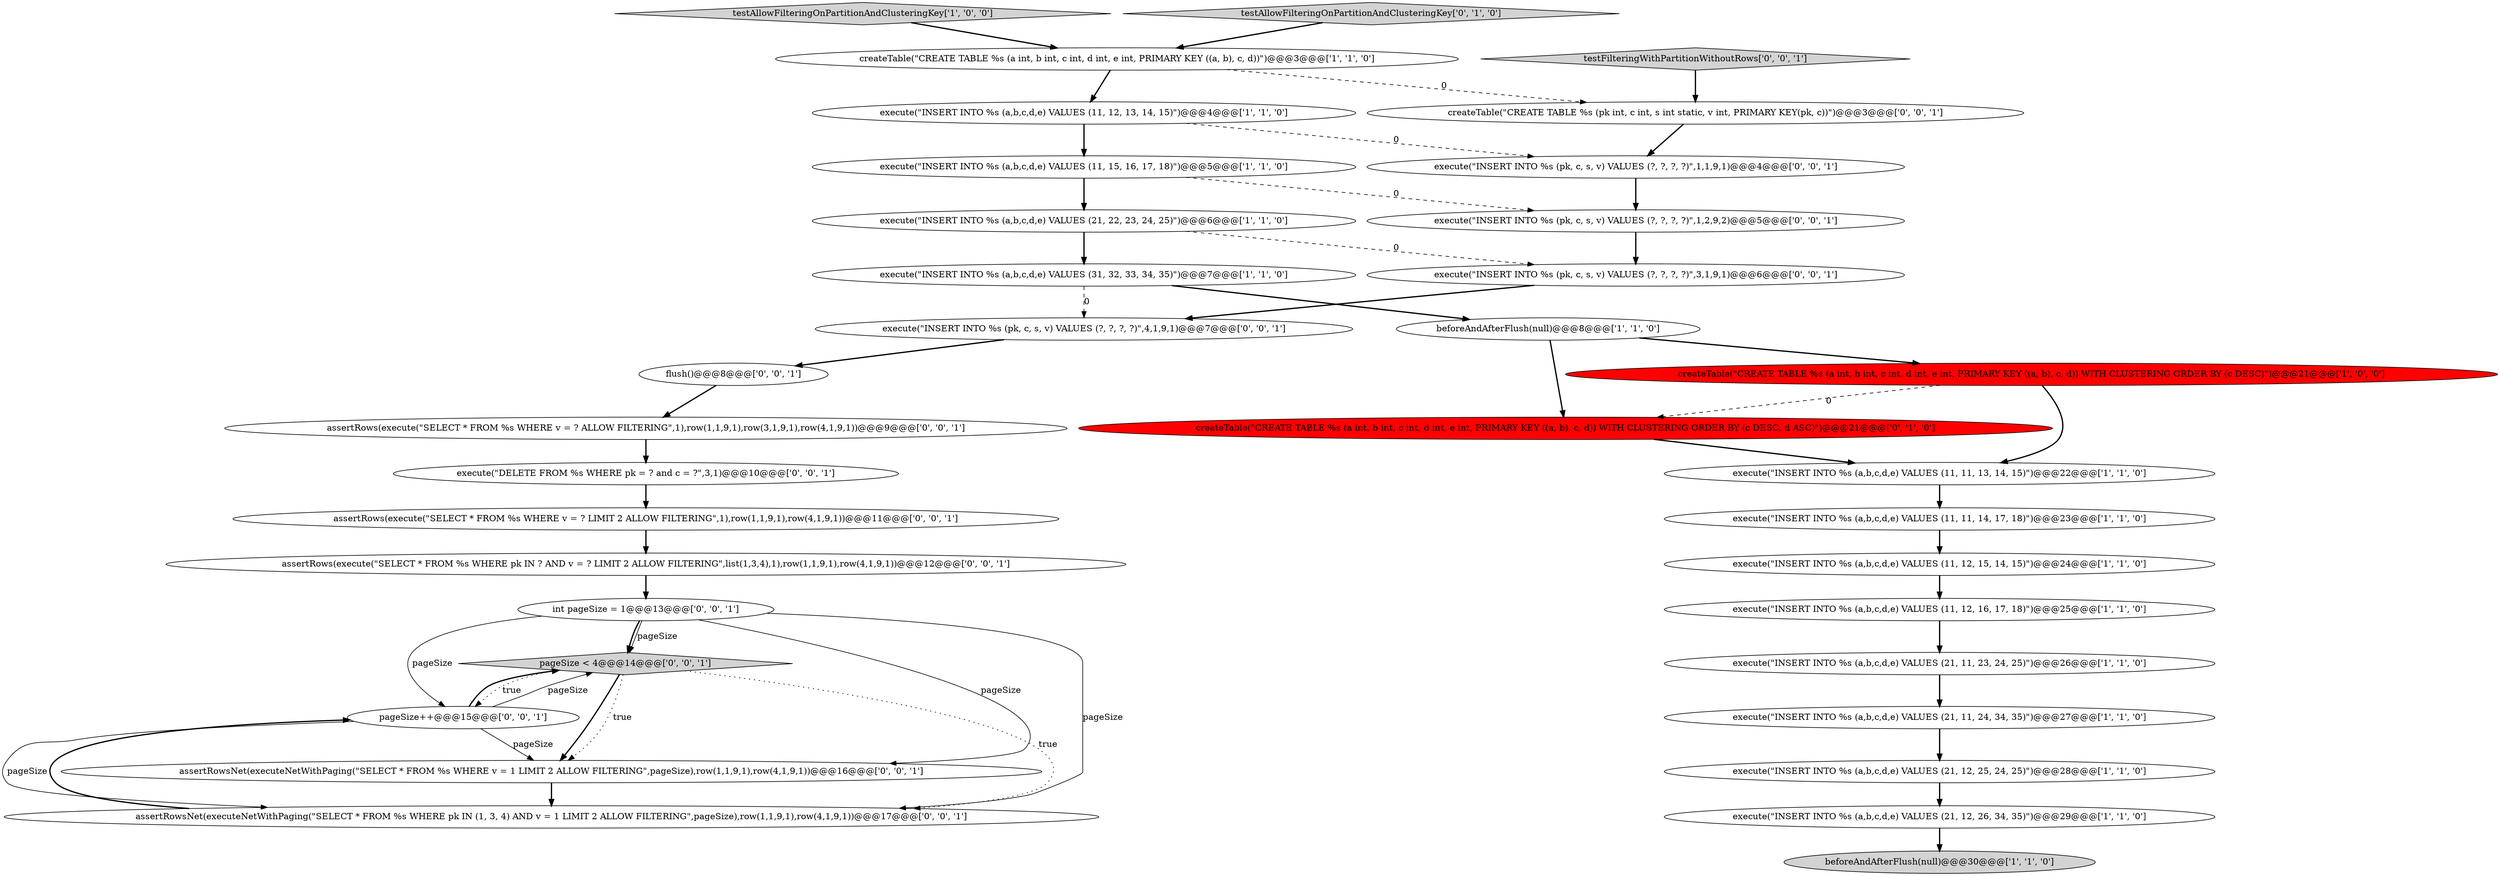 digraph {
28 [style = filled, label = "createTable(\"CREATE TABLE %s (pk int, c int, s int static, v int, PRIMARY KEY(pk, c))\")@@@3@@@['0', '0', '1']", fillcolor = white, shape = ellipse image = "AAA0AAABBB3BBB"];
5 [style = filled, label = "beforeAndAfterFlush(null)@@@30@@@['1', '1', '0']", fillcolor = lightgray, shape = ellipse image = "AAA0AAABBB1BBB"];
12 [style = filled, label = "createTable(\"CREATE TABLE %s (a int, b int, c int, d int, e int, PRIMARY KEY ((a, b), c, d))\")@@@3@@@['1', '1', '0']", fillcolor = white, shape = ellipse image = "AAA0AAABBB1BBB"];
32 [style = filled, label = "pageSize < 4@@@14@@@['0', '0', '1']", fillcolor = lightgray, shape = diamond image = "AAA0AAABBB3BBB"];
27 [style = filled, label = "assertRows(execute(\"SELECT * FROM %s WHERE v = ? LIMIT 2 ALLOW FILTERING\",1),row(1,1,9,1),row(4,1,9,1))@@@11@@@['0', '0', '1']", fillcolor = white, shape = ellipse image = "AAA0AAABBB3BBB"];
29 [style = filled, label = "pageSize++@@@15@@@['0', '0', '1']", fillcolor = white, shape = ellipse image = "AAA0AAABBB3BBB"];
31 [style = filled, label = "execute(\"INSERT INTO %s (pk, c, s, v) VALUES (?, ?, ?, ?)\",3,1,9,1)@@@6@@@['0', '0', '1']", fillcolor = white, shape = ellipse image = "AAA0AAABBB3BBB"];
11 [style = filled, label = "execute(\"INSERT INTO %s (a,b,c,d,e) VALUES (11, 12, 15, 14, 15)\")@@@24@@@['1', '1', '0']", fillcolor = white, shape = ellipse image = "AAA0AAABBB1BBB"];
16 [style = filled, label = "execute(\"INSERT INTO %s (a,b,c,d,e) VALUES (21, 12, 26, 34, 35)\")@@@29@@@['1', '1', '0']", fillcolor = white, shape = ellipse image = "AAA0AAABBB1BBB"];
10 [style = filled, label = "execute(\"INSERT INTO %s (a,b,c,d,e) VALUES (31, 32, 33, 34, 35)\")@@@7@@@['1', '1', '0']", fillcolor = white, shape = ellipse image = "AAA0AAABBB1BBB"];
30 [style = filled, label = "assertRowsNet(executeNetWithPaging(\"SELECT * FROM %s WHERE v = 1 LIMIT 2 ALLOW FILTERING\",pageSize),row(1,1,9,1),row(4,1,9,1))@@@16@@@['0', '0', '1']", fillcolor = white, shape = ellipse image = "AAA0AAABBB3BBB"];
34 [style = filled, label = "execute(\"INSERT INTO %s (pk, c, s, v) VALUES (?, ?, ?, ?)\",1,2,9,2)@@@5@@@['0', '0', '1']", fillcolor = white, shape = ellipse image = "AAA0AAABBB3BBB"];
20 [style = filled, label = "testFilteringWithPartitionWithoutRows['0', '0', '1']", fillcolor = lightgray, shape = diamond image = "AAA0AAABBB3BBB"];
2 [style = filled, label = "execute(\"INSERT INTO %s (a,b,c,d,e) VALUES (21, 11, 23, 24, 25)\")@@@26@@@['1', '1', '0']", fillcolor = white, shape = ellipse image = "AAA0AAABBB1BBB"];
18 [style = filled, label = "createTable(\"CREATE TABLE %s (a int, b int, c int, d int, e int, PRIMARY KEY ((a, b), c, d)) WITH CLUSTERING ORDER BY (c DESC, d ASC)\")@@@21@@@['0', '1', '0']", fillcolor = red, shape = ellipse image = "AAA1AAABBB2BBB"];
33 [style = filled, label = "assertRowsNet(executeNetWithPaging(\"SELECT * FROM %s WHERE pk IN (1, 3, 4) AND v = 1 LIMIT 2 ALLOW FILTERING\",pageSize),row(1,1,9,1),row(4,1,9,1))@@@17@@@['0', '0', '1']", fillcolor = white, shape = ellipse image = "AAA0AAABBB3BBB"];
8 [style = filled, label = "testAllowFilteringOnPartitionAndClusteringKey['1', '0', '0']", fillcolor = lightgray, shape = diamond image = "AAA0AAABBB1BBB"];
24 [style = filled, label = "int pageSize = 1@@@13@@@['0', '0', '1']", fillcolor = white, shape = ellipse image = "AAA0AAABBB3BBB"];
17 [style = filled, label = "testAllowFilteringOnPartitionAndClusteringKey['0', '1', '0']", fillcolor = lightgray, shape = diamond image = "AAA0AAABBB2BBB"];
7 [style = filled, label = "execute(\"INSERT INTO %s (a,b,c,d,e) VALUES (11, 15, 16, 17, 18)\")@@@5@@@['1', '1', '0']", fillcolor = white, shape = ellipse image = "AAA0AAABBB1BBB"];
13 [style = filled, label = "execute(\"INSERT INTO %s (a,b,c,d,e) VALUES (11, 11, 13, 14, 15)\")@@@22@@@['1', '1', '0']", fillcolor = white, shape = ellipse image = "AAA0AAABBB1BBB"];
19 [style = filled, label = "flush()@@@8@@@['0', '0', '1']", fillcolor = white, shape = ellipse image = "AAA0AAABBB3BBB"];
6 [style = filled, label = "execute(\"INSERT INTO %s (a,b,c,d,e) VALUES (11, 11, 14, 17, 18)\")@@@23@@@['1', '1', '0']", fillcolor = white, shape = ellipse image = "AAA0AAABBB1BBB"];
3 [style = filled, label = "beforeAndAfterFlush(null)@@@8@@@['1', '1', '0']", fillcolor = white, shape = ellipse image = "AAA0AAABBB1BBB"];
0 [style = filled, label = "execute(\"INSERT INTO %s (a,b,c,d,e) VALUES (21, 12, 25, 24, 25)\")@@@28@@@['1', '1', '0']", fillcolor = white, shape = ellipse image = "AAA0AAABBB1BBB"];
21 [style = filled, label = "assertRows(execute(\"SELECT * FROM %s WHERE v = ? ALLOW FILTERING\",1),row(1,1,9,1),row(3,1,9,1),row(4,1,9,1))@@@9@@@['0', '0', '1']", fillcolor = white, shape = ellipse image = "AAA0AAABBB3BBB"];
9 [style = filled, label = "execute(\"INSERT INTO %s (a,b,c,d,e) VALUES (11, 12, 16, 17, 18)\")@@@25@@@['1', '1', '0']", fillcolor = white, shape = ellipse image = "AAA0AAABBB1BBB"];
4 [style = filled, label = "createTable(\"CREATE TABLE %s (a int, b int, c int, d int, e int, PRIMARY KEY ((a, b), c, d)) WITH CLUSTERING ORDER BY (c DESC)\")@@@21@@@['1', '0', '0']", fillcolor = red, shape = ellipse image = "AAA1AAABBB1BBB"];
22 [style = filled, label = "assertRows(execute(\"SELECT * FROM %s WHERE pk IN ? AND v = ? LIMIT 2 ALLOW FILTERING\",list(1,3,4),1),row(1,1,9,1),row(4,1,9,1))@@@12@@@['0', '0', '1']", fillcolor = white, shape = ellipse image = "AAA0AAABBB3BBB"];
1 [style = filled, label = "execute(\"INSERT INTO %s (a,b,c,d,e) VALUES (21, 11, 24, 34, 35)\")@@@27@@@['1', '1', '0']", fillcolor = white, shape = ellipse image = "AAA0AAABBB1BBB"];
26 [style = filled, label = "execute(\"DELETE FROM %s WHERE pk = ? and c = ?\",3,1)@@@10@@@['0', '0', '1']", fillcolor = white, shape = ellipse image = "AAA0AAABBB3BBB"];
23 [style = filled, label = "execute(\"INSERT INTO %s (pk, c, s, v) VALUES (?, ?, ?, ?)\",1,1,9,1)@@@4@@@['0', '0', '1']", fillcolor = white, shape = ellipse image = "AAA0AAABBB3BBB"];
14 [style = filled, label = "execute(\"INSERT INTO %s (a,b,c,d,e) VALUES (11, 12, 13, 14, 15)\")@@@4@@@['1', '1', '0']", fillcolor = white, shape = ellipse image = "AAA0AAABBB1BBB"];
15 [style = filled, label = "execute(\"INSERT INTO %s (a,b,c,d,e) VALUES (21, 22, 23, 24, 25)\")@@@6@@@['1', '1', '0']", fillcolor = white, shape = ellipse image = "AAA0AAABBB1BBB"];
25 [style = filled, label = "execute(\"INSERT INTO %s (pk, c, s, v) VALUES (?, ?, ?, ?)\",4,1,9,1)@@@7@@@['0', '0', '1']", fillcolor = white, shape = ellipse image = "AAA0AAABBB3BBB"];
4->18 [style = dashed, label="0"];
29->30 [style = solid, label="pageSize"];
0->16 [style = bold, label=""];
15->10 [style = bold, label=""];
31->25 [style = bold, label=""];
30->33 [style = bold, label=""];
9->2 [style = bold, label=""];
2->1 [style = bold, label=""];
4->13 [style = bold, label=""];
24->32 [style = bold, label=""];
20->28 [style = bold, label=""];
10->3 [style = bold, label=""];
34->31 [style = bold, label=""];
1->0 [style = bold, label=""];
11->9 [style = bold, label=""];
32->30 [style = bold, label=""];
27->22 [style = bold, label=""];
3->4 [style = bold, label=""];
32->33 [style = dotted, label="true"];
14->7 [style = bold, label=""];
29->32 [style = solid, label="pageSize"];
3->18 [style = bold, label=""];
33->29 [style = bold, label=""];
21->26 [style = bold, label=""];
26->27 [style = bold, label=""];
17->12 [style = bold, label=""];
24->30 [style = solid, label="pageSize"];
14->23 [style = dashed, label="0"];
24->32 [style = solid, label="pageSize"];
28->23 [style = bold, label=""];
12->28 [style = dashed, label="0"];
29->32 [style = bold, label=""];
6->11 [style = bold, label=""];
32->30 [style = dotted, label="true"];
12->14 [style = bold, label=""];
25->19 [style = bold, label=""];
18->13 [style = bold, label=""];
15->31 [style = dashed, label="0"];
16->5 [style = bold, label=""];
23->34 [style = bold, label=""];
24->29 [style = solid, label="pageSize"];
7->15 [style = bold, label=""];
29->33 [style = solid, label="pageSize"];
32->29 [style = dotted, label="true"];
22->24 [style = bold, label=""];
13->6 [style = bold, label=""];
24->33 [style = solid, label="pageSize"];
10->25 [style = dashed, label="0"];
8->12 [style = bold, label=""];
7->34 [style = dashed, label="0"];
19->21 [style = bold, label=""];
}
